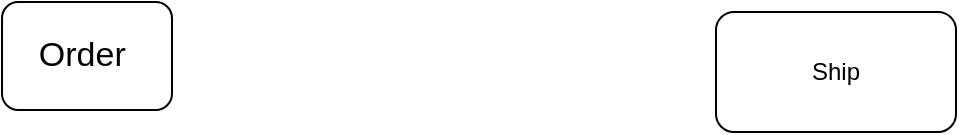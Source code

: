 <mxfile version="13.6.4" type="device"><diagram id="T0fv9Z4TewojvHZJA2YY" name="Page-1"><mxGraphModel dx="872" dy="457" grid="0" gridSize="10" guides="1" tooltips="1" connect="1" arrows="1" fold="1" page="0" pageScale="1" pageWidth="850" pageHeight="1100" math="0" shadow="0"><root><mxCell id="0"/><mxCell id="1" parent="0"/><mxCell id="d3Ca-KR3Sd8d832S17KK-1" value="&lt;font style=&quot;font-size: 17px&quot;&gt;Order&amp;nbsp;&lt;/font&gt;" style="rounded=1;whiteSpace=wrap;html=1;" vertex="1" parent="1"><mxGeometry x="101" y="109" width="85" height="54" as="geometry"/></mxCell><mxCell id="d3Ca-KR3Sd8d832S17KK-2" value="Ship" style="rounded=1;whiteSpace=wrap;html=1;" vertex="1" parent="1"><mxGeometry x="458" y="114" width="120" height="60" as="geometry"/></mxCell></root></mxGraphModel></diagram></mxfile>